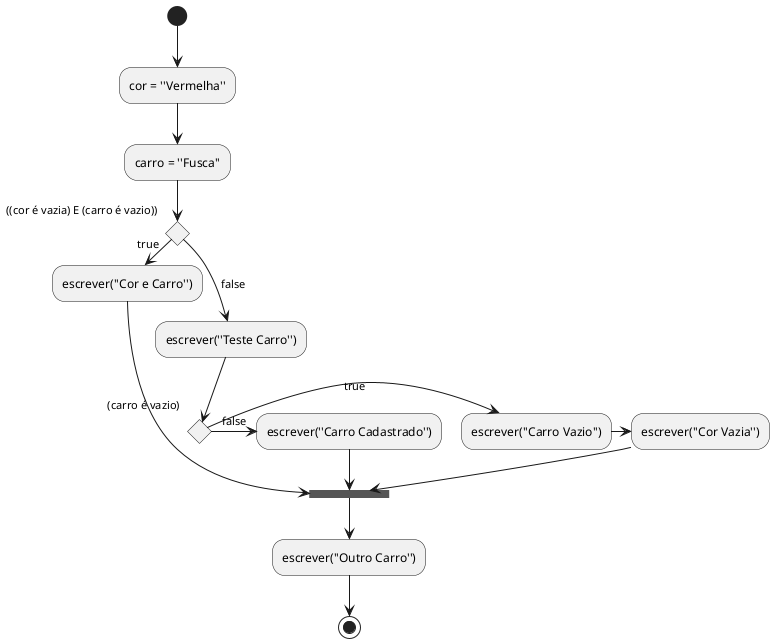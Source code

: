 @startuml ProvaB1q1
  (*) --> "cor = ''Vermelha''" 
  --> "carro = ''Fusca''" 
  if "((cor é vazia) E (carro é vazio))" then
    ->[true] "escrever(''Cor e Carro'')"
    -> ===REDIRECT_CHECK===  
  else
    -->[false] escrever(''Teste Carro'')
	  if "(carro é vazio)" then
  	  ->[true] escrever(''Carro Vazio'')
    -> "escrever(''Cor Vazia'')"
    	--> ===REDIRECT_CHECK===  
    else
  	  ->[false] escrever(''Carro Cadastrado'')
    	--> ===REDIRECT_CHECK===  
    endif
  endif
  --> "escrever(''Outro Carro'')"
  -->(*)
@enduml
